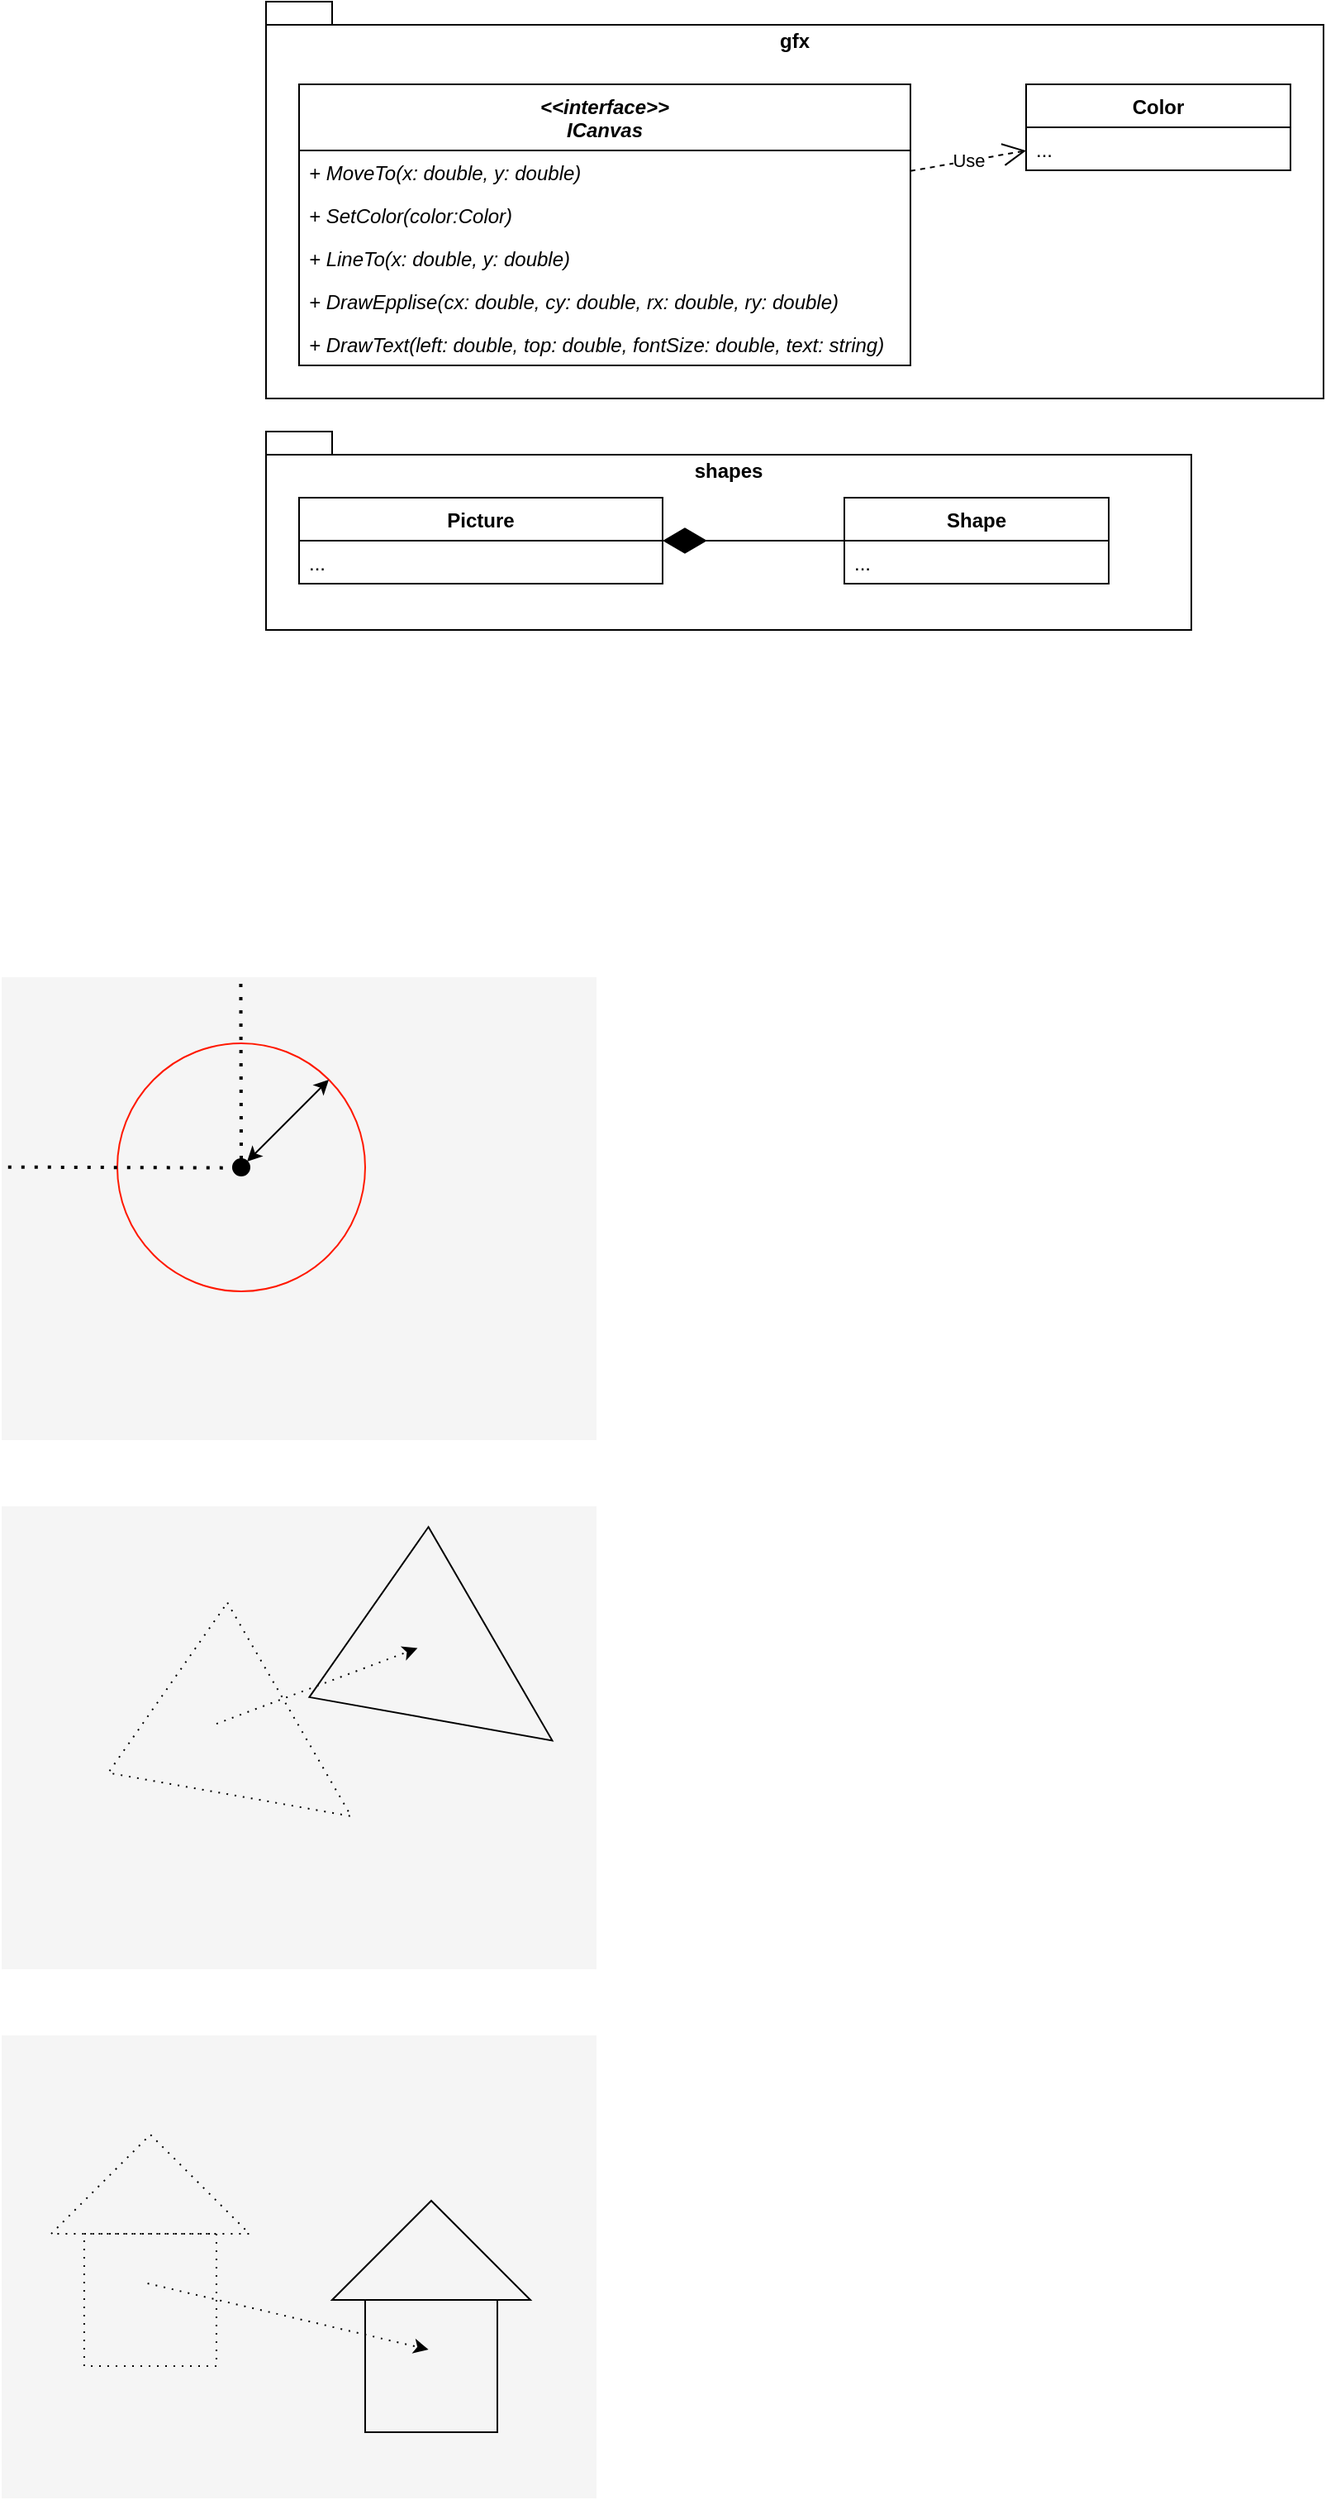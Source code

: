<mxfile version="14.5.1" type="device"><diagram name="Page-1" id="Y_azgNVQeFD8-NLl5OH-"><mxGraphModel dx="1264" dy="592" grid="1" gridSize="10" guides="1" tooltips="1" connect="1" arrows="1" fold="1" page="1" pageScale="1" pageWidth="850" pageHeight="1100" math="0" shadow="0"><root><mxCell id="0"/><mxCell id="1" parent="0"/><mxCell id="2vqlKhICtp8Nh0tTjIv2-36" value="" style="rounded=0;whiteSpace=wrap;html=1;fillColor=#f5f5f5;fontColor=#333333;strokeColor=none;" parent="1" vertex="1"><mxGeometry x="80" y="1200" width="360" height="280" as="geometry"/></mxCell><mxCell id="2vqlKhICtp8Nh0tTjIv2-14" value="gfx" style="shape=folder;fontStyle=1;spacingTop=10;tabWidth=40;tabHeight=14;tabPosition=left;html=1;whiteSpace=wrap;verticalAlign=top;" parent="1" vertex="1"><mxGeometry x="240" y="290" width="640" height="240" as="geometry"/></mxCell><mxCell id="2vqlKhICtp8Nh0tTjIv2-5" value="&lt;&lt;interface&gt;&gt;&#10;ICanvas" style="swimlane;fontStyle=3;align=center;verticalAlign=top;childLayout=stackLayout;horizontal=1;startSize=40;horizontalStack=0;resizeParent=1;resizeParentMax=0;resizeLast=0;collapsible=1;marginBottom=0;" parent="1" vertex="1"><mxGeometry x="260" y="340" width="370" height="170" as="geometry"/></mxCell><mxCell id="2vqlKhICtp8Nh0tTjIv2-6" value="+ MoveTo(x: double, y: double)" style="text;strokeColor=none;fillColor=none;align=left;verticalAlign=top;spacingLeft=4;spacingRight=4;overflow=hidden;rotatable=0;points=[[0,0.5],[1,0.5]];portConstraint=eastwest;fontStyle=2" parent="2vqlKhICtp8Nh0tTjIv2-5" vertex="1"><mxGeometry y="40" width="370" height="26" as="geometry"/></mxCell><mxCell id="2vqlKhICtp8Nh0tTjIv2-7" value="+ SetColor(color:Color)" style="text;strokeColor=none;fillColor=none;align=left;verticalAlign=top;spacingLeft=4;spacingRight=4;overflow=hidden;rotatable=0;points=[[0,0.5],[1,0.5]];portConstraint=eastwest;fontStyle=2" parent="2vqlKhICtp8Nh0tTjIv2-5" vertex="1"><mxGeometry y="66" width="370" height="26" as="geometry"/></mxCell><mxCell id="2vqlKhICtp8Nh0tTjIv2-8" value="+ LineTo(x: double, y: double)" style="text;strokeColor=none;fillColor=none;align=left;verticalAlign=top;spacingLeft=4;spacingRight=4;overflow=hidden;rotatable=0;points=[[0,0.5],[1,0.5]];portConstraint=eastwest;fontStyle=2" parent="2vqlKhICtp8Nh0tTjIv2-5" vertex="1"><mxGeometry y="92" width="370" height="26" as="geometry"/></mxCell><mxCell id="2vqlKhICtp8Nh0tTjIv2-26" value="+ DrawEpplise(cx: double, cy: double, rx: double, ry: double)" style="text;strokeColor=none;fillColor=none;align=left;verticalAlign=top;spacingLeft=4;spacingRight=4;overflow=hidden;rotatable=0;points=[[0,0.5],[1,0.5]];portConstraint=eastwest;fontStyle=2" parent="2vqlKhICtp8Nh0tTjIv2-5" vertex="1"><mxGeometry y="118" width="370" height="26" as="geometry"/></mxCell><mxCell id="0E1A6W2-sqb5neXjDaSQ-1" value="+ DrawText(left: double, top: double, fontSize: double, text: string)" style="text;strokeColor=none;fillColor=none;align=left;verticalAlign=top;spacingLeft=4;spacingRight=4;overflow=hidden;rotatable=0;points=[[0,0.5],[1,0.5]];portConstraint=eastwest;fontStyle=2" vertex="1" parent="2vqlKhICtp8Nh0tTjIv2-5"><mxGeometry y="144" width="370" height="26" as="geometry"/></mxCell><mxCell id="2vqlKhICtp8Nh0tTjIv2-9" value="Color" style="swimlane;fontStyle=1;align=center;verticalAlign=top;childLayout=stackLayout;horizontal=1;startSize=26;horizontalStack=0;resizeParent=1;resizeParentMax=0;resizeLast=0;collapsible=1;marginBottom=0;" parent="1" vertex="1"><mxGeometry x="700" y="340" width="160" height="52" as="geometry"/></mxCell><mxCell id="2vqlKhICtp8Nh0tTjIv2-12" value="..." style="text;strokeColor=none;fillColor=none;align=left;verticalAlign=top;spacingLeft=4;spacingRight=4;overflow=hidden;rotatable=0;points=[[0,0.5],[1,0.5]];portConstraint=eastwest;" parent="2vqlKhICtp8Nh0tTjIv2-9" vertex="1"><mxGeometry y="26" width="160" height="26" as="geometry"/></mxCell><mxCell id="2vqlKhICtp8Nh0tTjIv2-13" value="Use" style="endArrow=open;endSize=12;dashed=1;html=1;rounded=0;" parent="1" source="2vqlKhICtp8Nh0tTjIv2-5" target="2vqlKhICtp8Nh0tTjIv2-9" edge="1"><mxGeometry width="160" relative="1" as="geometry"><mxPoint x="210" y="520" as="sourcePoint"/><mxPoint x="370" y="520" as="targetPoint"/></mxGeometry></mxCell><mxCell id="2vqlKhICtp8Nh0tTjIv2-15" value="shapes" style="shape=folder;fontStyle=1;spacingTop=10;tabWidth=40;tabHeight=14;tabPosition=left;html=1;whiteSpace=wrap;verticalAlign=top;" parent="1" vertex="1"><mxGeometry x="240" y="550" width="560" height="120" as="geometry"/></mxCell><mxCell id="2vqlKhICtp8Nh0tTjIv2-16" value="Shape" style="swimlane;fontStyle=1;align=center;verticalAlign=top;childLayout=stackLayout;horizontal=1;startSize=26;horizontalStack=0;resizeParent=1;resizeParentMax=0;resizeLast=0;collapsible=1;marginBottom=0;" parent="1" vertex="1"><mxGeometry x="590" y="590" width="160" height="52" as="geometry"/></mxCell><mxCell id="T590akUVfUJytEMqFkDi-7" value="..." style="text;strokeColor=none;fillColor=none;align=left;verticalAlign=top;spacingLeft=4;spacingRight=4;overflow=hidden;rotatable=0;points=[[0,0.5],[1,0.5]];portConstraint=eastwest;" parent="2vqlKhICtp8Nh0tTjIv2-16" vertex="1"><mxGeometry y="26" width="160" height="26" as="geometry"/></mxCell><mxCell id="2vqlKhICtp8Nh0tTjIv2-27" value="" style="rounded=0;whiteSpace=wrap;html=1;fillColor=#f5f5f5;fontColor=#333333;strokeColor=none;" parent="1" vertex="1"><mxGeometry x="80" y="880" width="360" height="280" as="geometry"/></mxCell><mxCell id="2vqlKhICtp8Nh0tTjIv2-28" value="" style="ellipse;whiteSpace=wrap;html=1;aspect=fixed;fillColor=none;strokeColor=#FF1900;" parent="1" vertex="1"><mxGeometry x="150" y="920" width="150" height="150" as="geometry"/></mxCell><mxCell id="2vqlKhICtp8Nh0tTjIv2-29" value="" style="ellipse;whiteSpace=wrap;html=1;aspect=fixed;fillColor=#000000;" parent="1" vertex="1"><mxGeometry x="220" y="990" width="10" height="10" as="geometry"/></mxCell><mxCell id="2vqlKhICtp8Nh0tTjIv2-30" value="" style="endArrow=classic;startArrow=classic;html=1;rounded=0;entryX=1;entryY=0;entryDx=0;entryDy=0;" parent="1" source="2vqlKhICtp8Nh0tTjIv2-29" target="2vqlKhICtp8Nh0tTjIv2-28" edge="1"><mxGeometry width="50" height="50" relative="1" as="geometry"><mxPoint x="210" y="1000" as="sourcePoint"/><mxPoint x="260" y="950" as="targetPoint"/></mxGeometry></mxCell><mxCell id="2vqlKhICtp8Nh0tTjIv2-32" value="" style="endArrow=none;dashed=1;html=1;dashPattern=1 3;strokeWidth=2;rounded=0;entryX=0.402;entryY=0.004;entryDx=0;entryDy=0;entryPerimeter=0;" parent="1" source="2vqlKhICtp8Nh0tTjIv2-29" target="2vqlKhICtp8Nh0tTjIv2-27" edge="1"><mxGeometry width="50" height="50" relative="1" as="geometry"><mxPoint x="480" y="990" as="sourcePoint"/><mxPoint x="460" y="880" as="targetPoint"/></mxGeometry></mxCell><mxCell id="2vqlKhICtp8Nh0tTjIv2-34" value="" style="endArrow=none;dashed=1;html=1;dashPattern=1 3;strokeWidth=2;rounded=0;exitX=0.189;exitY=0.535;exitDx=0;exitDy=0;exitPerimeter=0;" parent="1" source="2vqlKhICtp8Nh0tTjIv2-29" edge="1"><mxGeometry width="50" height="50" relative="1" as="geometry"><mxPoint x="220" y="994.8" as="sourcePoint"/><mxPoint x="80" y="994.8" as="targetPoint"/></mxGeometry></mxCell><mxCell id="2vqlKhICtp8Nh0tTjIv2-35" value="" style="triangle;whiteSpace=wrap;html=1;rotation=35;fillColor=none;dashed=1;dashPattern=1 4;" parent="1" vertex="1"><mxGeometry x="168.31" y="1285.77" width="135.48" height="125.66" as="geometry"/></mxCell><mxCell id="2vqlKhICtp8Nh0tTjIv2-37" value="" style="triangle;whiteSpace=wrap;html=1;rotation=35;fillColor=none;" parent="1" vertex="1"><mxGeometry x="290" y="1240" width="135.48" height="125.66" as="geometry"/></mxCell><mxCell id="2vqlKhICtp8Nh0tTjIv2-41" value="" style="endArrow=classic;html=1;rounded=0;entryX=1;entryY=0.5;entryDx=0;entryDy=0;exitX=1;exitY=0.5;exitDx=0;exitDy=0;dashed=1;dashPattern=1 4;" parent="1" edge="1"><mxGeometry width="50" height="50" relative="1" as="geometry"><mxPoint x="209.999" y="1331.544" as="sourcePoint"/><mxPoint x="331.689" y="1285.774" as="targetPoint"/></mxGeometry></mxCell><mxCell id="2vqlKhICtp8Nh0tTjIv2-42" value="" style="rounded=0;whiteSpace=wrap;html=1;fillColor=#f5f5f5;fontColor=#333333;strokeColor=none;" parent="1" vertex="1"><mxGeometry x="80" y="1520" width="360" height="280" as="geometry"/></mxCell><mxCell id="2vqlKhICtp8Nh0tTjIv2-44" value="" style="whiteSpace=wrap;html=1;aspect=fixed;fillColor=none;dashed=1;dashPattern=1 4;" parent="1" vertex="1"><mxGeometry x="130" y="1640" width="80" height="80" as="geometry"/></mxCell><mxCell id="2vqlKhICtp8Nh0tTjIv2-45" value="" style="triangle;whiteSpace=wrap;html=1;rotation=-90;fillColor=none;dashed=1;dashPattern=1 4;" parent="1" vertex="1"><mxGeometry x="140" y="1550" width="60" height="120" as="geometry"/></mxCell><mxCell id="2vqlKhICtp8Nh0tTjIv2-46" value="" style="whiteSpace=wrap;html=1;aspect=fixed;fillColor=none;" parent="1" vertex="1"><mxGeometry x="300" y="1680" width="80" height="80" as="geometry"/></mxCell><mxCell id="2vqlKhICtp8Nh0tTjIv2-47" value="" style="triangle;whiteSpace=wrap;html=1;rotation=-90;fillColor=none;" parent="1" vertex="1"><mxGeometry x="310" y="1590" width="60" height="120" as="geometry"/></mxCell><mxCell id="2vqlKhICtp8Nh0tTjIv2-48" value="" style="endArrow=classic;html=1;rounded=0;entryX=0;entryY=1;entryDx=0;entryDy=0;exitX=0;exitY=1;exitDx=0;exitDy=0;dashed=1;dashPattern=1 4;" parent="1" edge="1"><mxGeometry width="50" height="50" relative="1" as="geometry"><mxPoint x="168.31" y="1670" as="sourcePoint"/><mxPoint x="338.31" y="1710" as="targetPoint"/></mxGeometry></mxCell><mxCell id="T590akUVfUJytEMqFkDi-1" value="Picture" style="swimlane;fontStyle=1;align=center;verticalAlign=top;childLayout=stackLayout;horizontal=1;startSize=26;horizontalStack=0;resizeParent=1;resizeParentMax=0;resizeLast=0;collapsible=1;marginBottom=0;" parent="1" vertex="1"><mxGeometry x="260" y="590" width="220" height="52" as="geometry"/></mxCell><mxCell id="T590akUVfUJytEMqFkDi-5" value="..." style="text;strokeColor=none;fillColor=none;align=left;verticalAlign=top;spacingLeft=4;spacingRight=4;overflow=hidden;rotatable=0;points=[[0,0.5],[1,0.5]];portConstraint=eastwest;" parent="T590akUVfUJytEMqFkDi-1" vertex="1"><mxGeometry y="26" width="220" height="26" as="geometry"/></mxCell><mxCell id="T590akUVfUJytEMqFkDi-6" value="" style="endArrow=diamondThin;endFill=1;endSize=24;html=1;rounded=0;" parent="1" source="2vqlKhICtp8Nh0tTjIv2-16" target="T590akUVfUJytEMqFkDi-1" edge="1"><mxGeometry width="160" relative="1" as="geometry"><mxPoint x="310" y="790" as="sourcePoint"/><mxPoint x="470" y="790" as="targetPoint"/></mxGeometry></mxCell></root></mxGraphModel></diagram></mxfile>